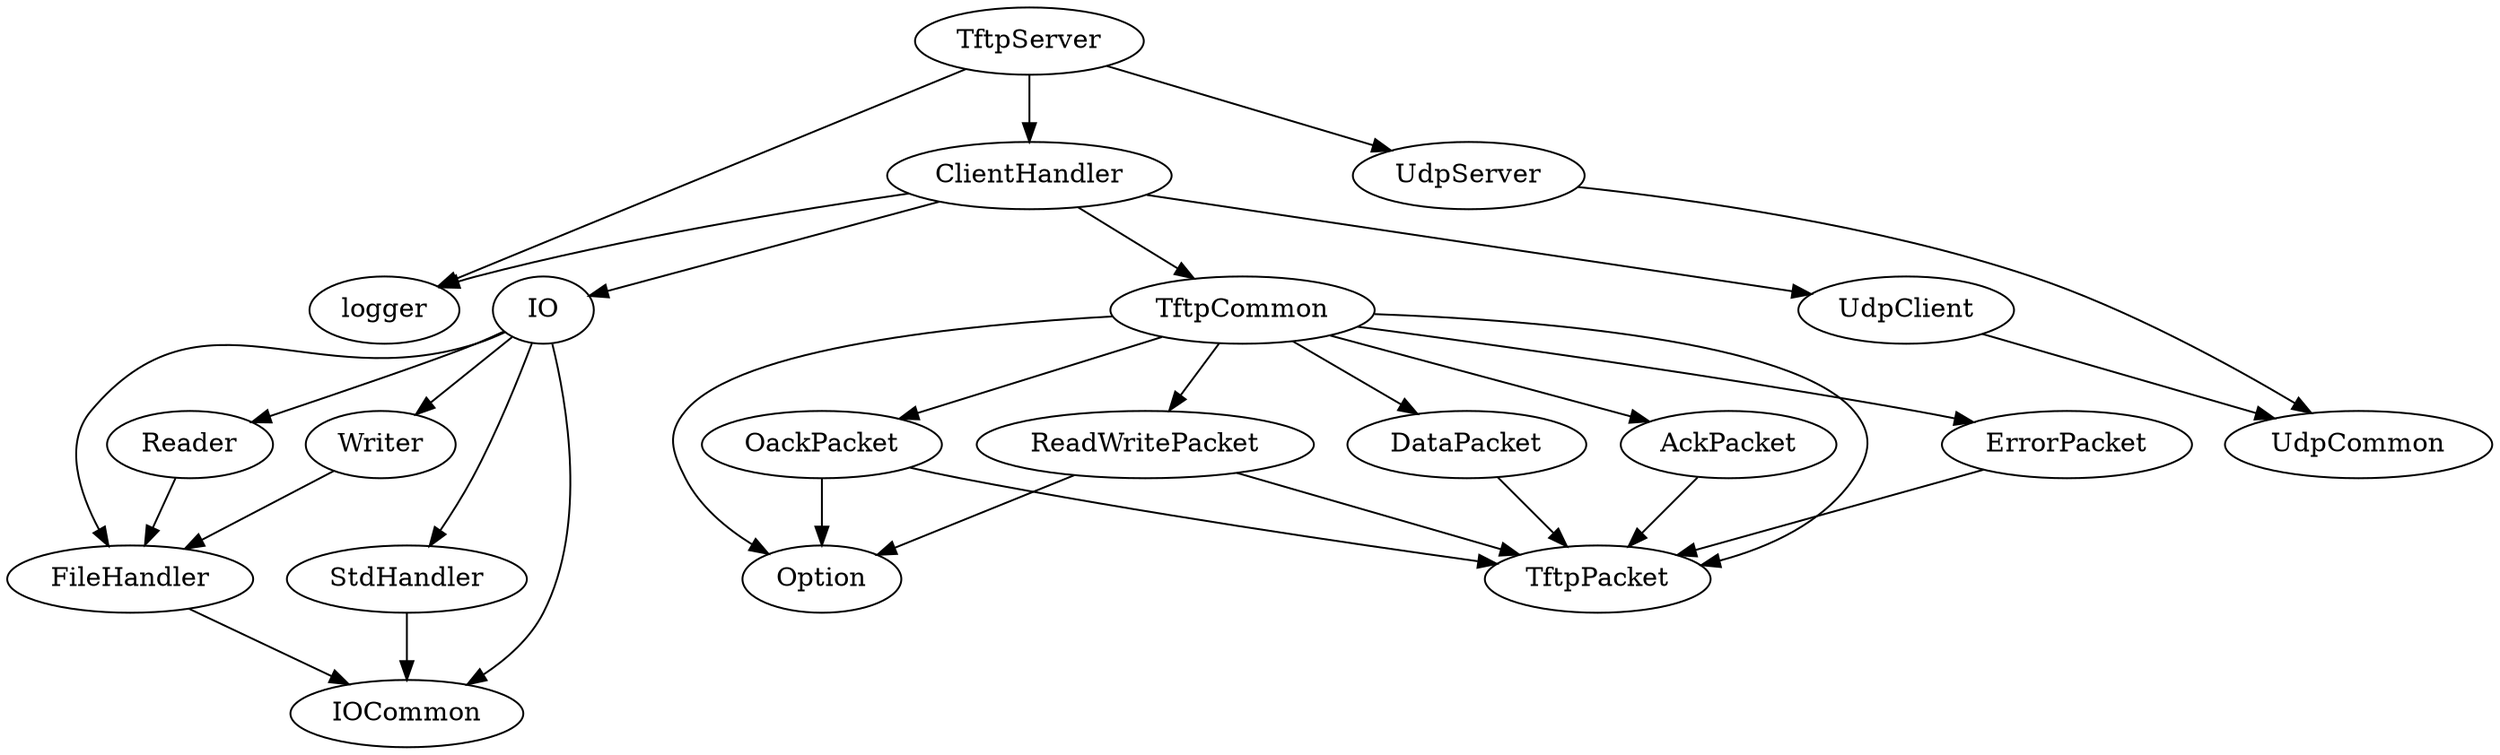 digraph IncludesGraph {
  "TftpServer" -> "logger";
  "TftpServer" -> "UdpServer";
  "TftpServer" -> "ClientHandler";
  "ClientHandler" -> "IO";
  "ClientHandler" -> "TftpCommon";
  "ClientHandler" -> "logger";
  "ClientHandler" -> "UdpClient";
  "ErrorPacket" -> "TftpPacket";
  "DataPacket" -> "TftpPacket";
  "OackPacket" -> "Option";
  "OackPacket" -> "TftpPacket";
  "AckPacket" -> "TftpPacket";
  "ReadWritePacket" -> "Option";
  "ReadWritePacket" -> "TftpPacket";
  "TftpCommon" -> "AckPacket";
  "TftpCommon" -> "DataPacket";
  "TftpCommon" -> "ErrorPacket";
  "TftpCommon" -> "OackPacket";
  "TftpCommon" -> "Option";
  "TftpCommon" -> "ReadWritePacket";
  "TftpCommon" -> "TftpPacket";
  "IO" -> "FileHandler";
  "IO" -> "IOCommon";
  "IO" -> "Reader";
  "IO" -> "StdHandler";
  "IO" -> "Writer";
  "Writer" -> "FileHandler";
  "FileHandler" -> "IOCommon";
  "Reader" -> "FileHandler";
  "StdHandler" -> "IOCommon";
  "UdpClient" -> "UdpCommon";
  "UdpServer" -> "UdpCommon";
}

